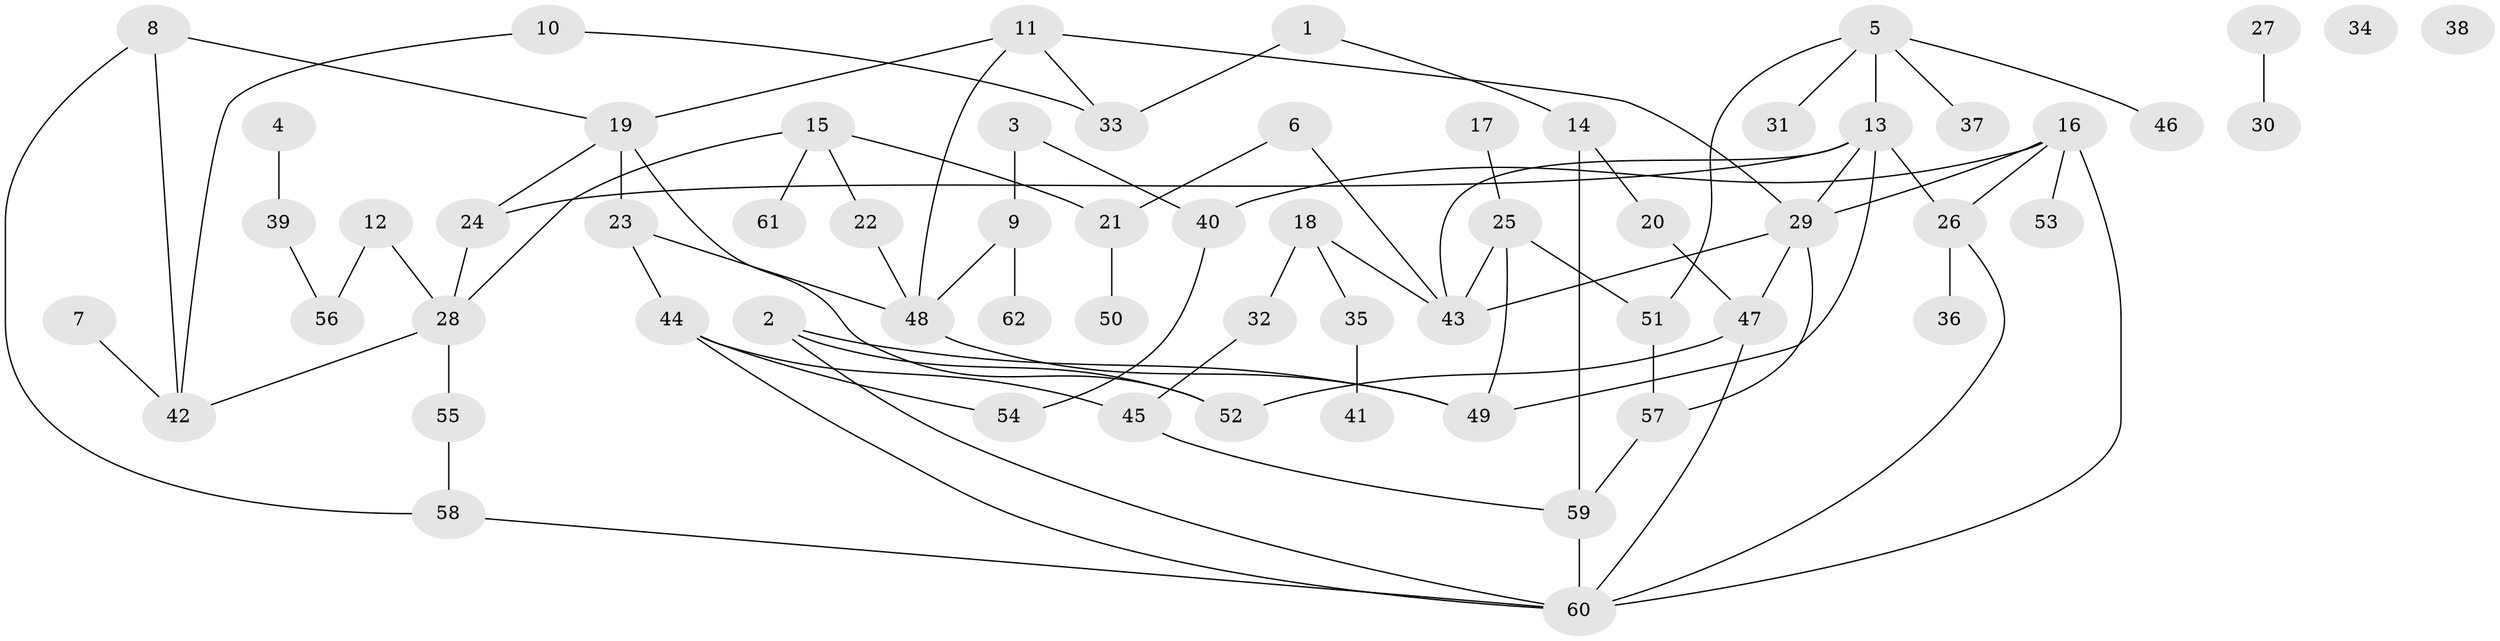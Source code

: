 // coarse degree distribution, {4: 0.11428571428571428, 3: 0.2857142857142857, 6: 0.02857142857142857, 2: 0.2, 15: 0.02857142857142857, 8: 0.02857142857142857, 1: 0.2571428571428571, 5: 0.05714285714285714}
// Generated by graph-tools (version 1.1) at 2025/48/03/04/25 22:48:14]
// undirected, 62 vertices, 85 edges
graph export_dot {
  node [color=gray90,style=filled];
  1;
  2;
  3;
  4;
  5;
  6;
  7;
  8;
  9;
  10;
  11;
  12;
  13;
  14;
  15;
  16;
  17;
  18;
  19;
  20;
  21;
  22;
  23;
  24;
  25;
  26;
  27;
  28;
  29;
  30;
  31;
  32;
  33;
  34;
  35;
  36;
  37;
  38;
  39;
  40;
  41;
  42;
  43;
  44;
  45;
  46;
  47;
  48;
  49;
  50;
  51;
  52;
  53;
  54;
  55;
  56;
  57;
  58;
  59;
  60;
  61;
  62;
  1 -- 14;
  1 -- 33;
  2 -- 49;
  2 -- 52;
  2 -- 60;
  3 -- 9;
  3 -- 40;
  4 -- 39;
  5 -- 13;
  5 -- 31;
  5 -- 37;
  5 -- 46;
  5 -- 51;
  6 -- 21;
  6 -- 43;
  7 -- 42;
  8 -- 19;
  8 -- 42;
  8 -- 58;
  9 -- 48;
  9 -- 62;
  10 -- 33;
  10 -- 42;
  11 -- 19;
  11 -- 29;
  11 -- 33;
  11 -- 48;
  12 -- 28;
  12 -- 56;
  13 -- 24;
  13 -- 26;
  13 -- 29;
  13 -- 43;
  13 -- 49;
  14 -- 20;
  14 -- 59;
  15 -- 21;
  15 -- 22;
  15 -- 28;
  15 -- 61;
  16 -- 26;
  16 -- 29;
  16 -- 40;
  16 -- 53;
  16 -- 60;
  17 -- 25;
  18 -- 32;
  18 -- 35;
  18 -- 43;
  19 -- 23;
  19 -- 24;
  19 -- 52;
  20 -- 47;
  21 -- 50;
  22 -- 48;
  23 -- 44;
  23 -- 48;
  24 -- 28;
  25 -- 43;
  25 -- 49;
  25 -- 51;
  26 -- 36;
  26 -- 60;
  27 -- 30;
  28 -- 42;
  28 -- 55;
  29 -- 43;
  29 -- 47;
  29 -- 57;
  32 -- 45;
  35 -- 41;
  39 -- 56;
  40 -- 54;
  44 -- 45;
  44 -- 54;
  44 -- 60;
  45 -- 59;
  47 -- 52;
  47 -- 60;
  48 -- 49;
  51 -- 57;
  55 -- 58;
  57 -- 59;
  58 -- 60;
  59 -- 60;
}
